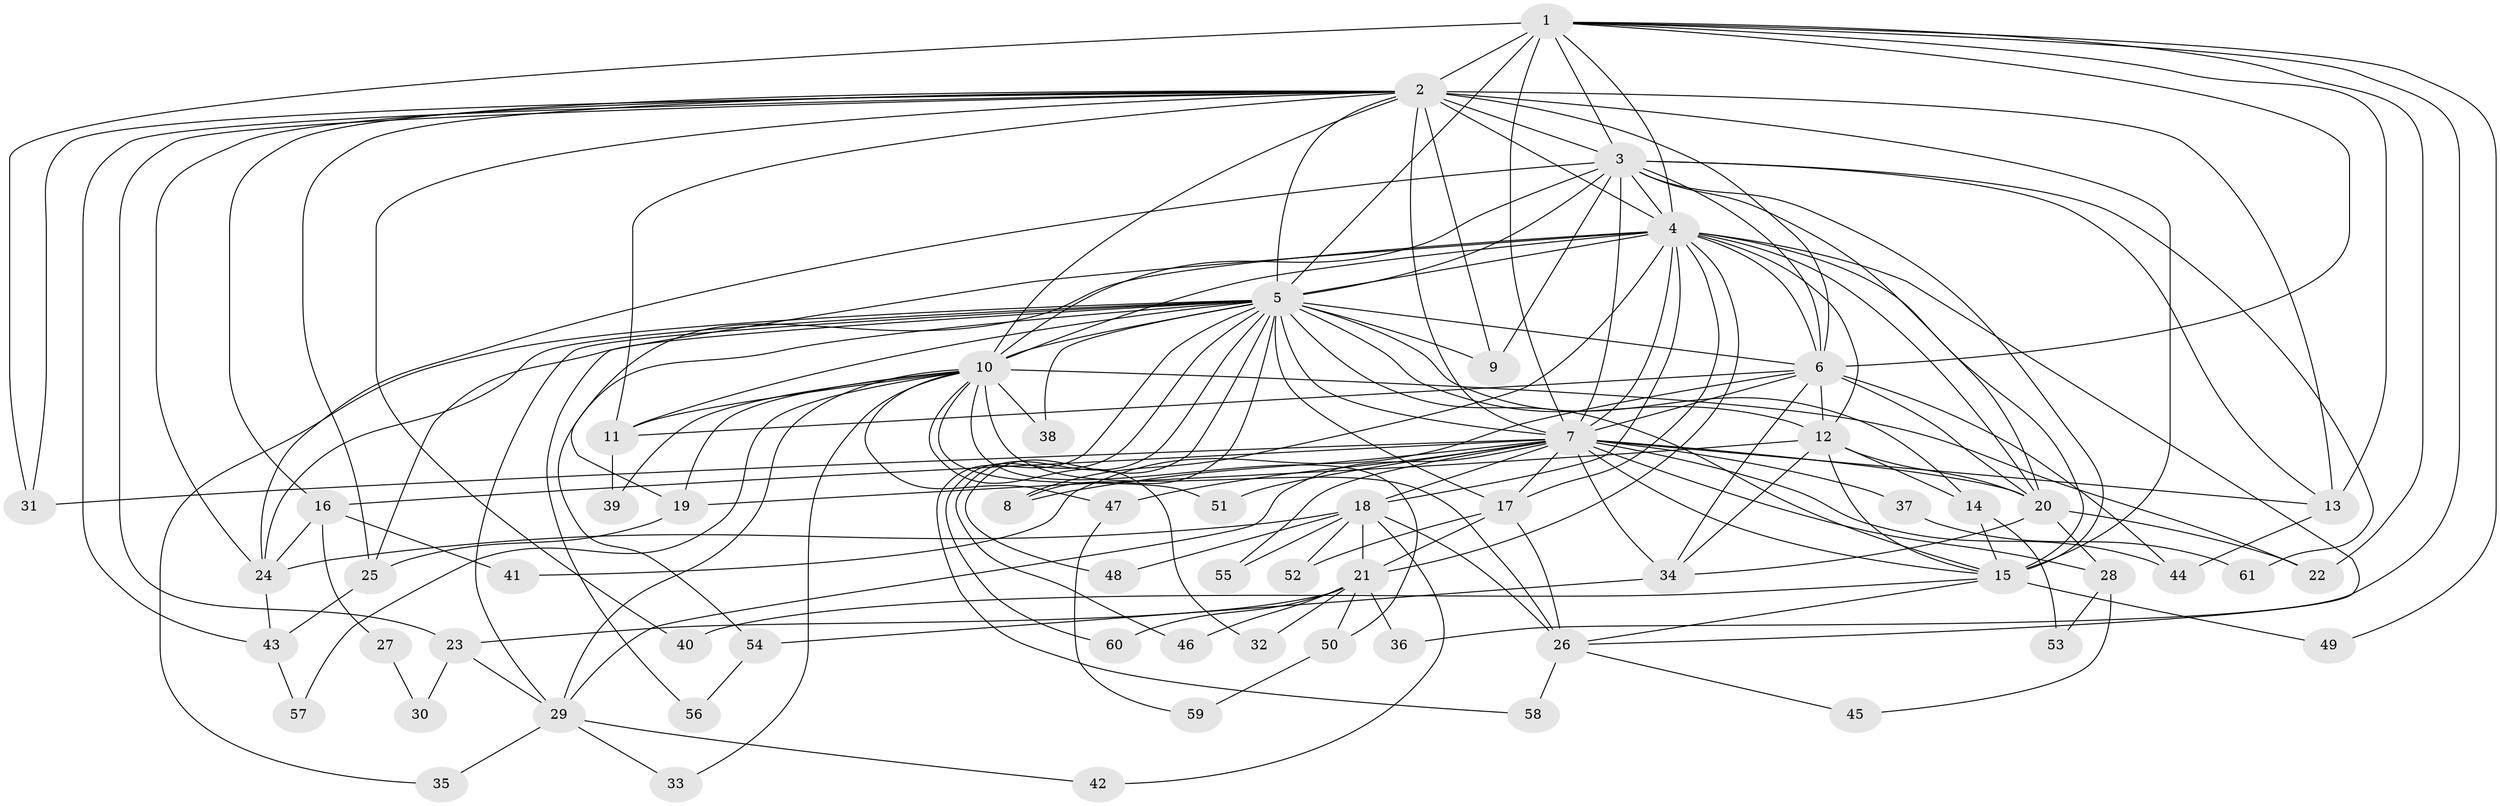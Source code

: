 // original degree distribution, {15: 0.008264462809917356, 22: 0.008264462809917356, 17: 0.008264462809917356, 16: 0.024793388429752067, 20: 0.008264462809917356, 34: 0.008264462809917356, 26: 0.008264462809917356, 29: 0.008264462809917356, 3: 0.21487603305785125, 5: 0.024793388429752067, 4: 0.09917355371900827, 9: 0.01652892561983471, 2: 0.512396694214876, 6: 0.03305785123966942, 8: 0.01652892561983471}
// Generated by graph-tools (version 1.1) at 2025/43/03/06/25 01:43:19]
// undirected, 61 vertices, 162 edges
graph export_dot {
graph [start="1"]
  node [color=gray90,style=filled];
  1;
  2;
  3;
  4;
  5;
  6;
  7;
  8;
  9;
  10;
  11;
  12;
  13;
  14;
  15;
  16;
  17;
  18;
  19;
  20;
  21;
  22;
  23;
  24;
  25;
  26;
  27;
  28;
  29;
  30;
  31;
  32;
  33;
  34;
  35;
  36;
  37;
  38;
  39;
  40;
  41;
  42;
  43;
  44;
  45;
  46;
  47;
  48;
  49;
  50;
  51;
  52;
  53;
  54;
  55;
  56;
  57;
  58;
  59;
  60;
  61;
  1 -- 2 [weight=3.0];
  1 -- 3 [weight=1.0];
  1 -- 4 [weight=2.0];
  1 -- 5 [weight=2.0];
  1 -- 6 [weight=1.0];
  1 -- 7 [weight=2.0];
  1 -- 13 [weight=1.0];
  1 -- 22 [weight=1.0];
  1 -- 31 [weight=1.0];
  1 -- 36 [weight=1.0];
  1 -- 49 [weight=1.0];
  2 -- 3 [weight=2.0];
  2 -- 4 [weight=4.0];
  2 -- 5 [weight=2.0];
  2 -- 6 [weight=2.0];
  2 -- 7 [weight=4.0];
  2 -- 9 [weight=1.0];
  2 -- 10 [weight=1.0];
  2 -- 11 [weight=1.0];
  2 -- 13 [weight=1.0];
  2 -- 15 [weight=9.0];
  2 -- 16 [weight=2.0];
  2 -- 23 [weight=1.0];
  2 -- 24 [weight=1.0];
  2 -- 25 [weight=1.0];
  2 -- 31 [weight=1.0];
  2 -- 40 [weight=1.0];
  2 -- 43 [weight=1.0];
  3 -- 4 [weight=3.0];
  3 -- 5 [weight=1.0];
  3 -- 6 [weight=1.0];
  3 -- 7 [weight=2.0];
  3 -- 9 [weight=1.0];
  3 -- 10 [weight=1.0];
  3 -- 13 [weight=1.0];
  3 -- 15 [weight=1.0];
  3 -- 20 [weight=1.0];
  3 -- 24 [weight=1.0];
  3 -- 61 [weight=1.0];
  4 -- 5 [weight=2.0];
  4 -- 6 [weight=3.0];
  4 -- 7 [weight=4.0];
  4 -- 8 [weight=1.0];
  4 -- 10 [weight=9.0];
  4 -- 12 [weight=2.0];
  4 -- 15 [weight=2.0];
  4 -- 17 [weight=1.0];
  4 -- 18 [weight=2.0];
  4 -- 19 [weight=1.0];
  4 -- 20 [weight=1.0];
  4 -- 21 [weight=2.0];
  4 -- 25 [weight=1.0];
  4 -- 26 [weight=1.0];
  5 -- 6 [weight=3.0];
  5 -- 7 [weight=3.0];
  5 -- 8 [weight=1.0];
  5 -- 9 [weight=1.0];
  5 -- 10 [weight=3.0];
  5 -- 11 [weight=1.0];
  5 -- 12 [weight=1.0];
  5 -- 14 [weight=1.0];
  5 -- 15 [weight=2.0];
  5 -- 17 [weight=1.0];
  5 -- 24 [weight=1.0];
  5 -- 29 [weight=1.0];
  5 -- 35 [weight=1.0];
  5 -- 38 [weight=1.0];
  5 -- 46 [weight=1.0];
  5 -- 48 [weight=1.0];
  5 -- 54 [weight=1.0];
  5 -- 56 [weight=1.0];
  5 -- 58 [weight=1.0];
  5 -- 60 [weight=1.0];
  6 -- 7 [weight=6.0];
  6 -- 11 [weight=1.0];
  6 -- 12 [weight=2.0];
  6 -- 20 [weight=4.0];
  6 -- 34 [weight=1.0];
  6 -- 41 [weight=1.0];
  6 -- 44 [weight=1.0];
  7 -- 8 [weight=1.0];
  7 -- 13 [weight=1.0];
  7 -- 15 [weight=1.0];
  7 -- 16 [weight=1.0];
  7 -- 17 [weight=1.0];
  7 -- 18 [weight=1.0];
  7 -- 20 [weight=1.0];
  7 -- 28 [weight=1.0];
  7 -- 29 [weight=1.0];
  7 -- 31 [weight=1.0];
  7 -- 34 [weight=1.0];
  7 -- 37 [weight=1.0];
  7 -- 44 [weight=1.0];
  7 -- 47 [weight=1.0];
  7 -- 51 [weight=1.0];
  7 -- 55 [weight=1.0];
  10 -- 11 [weight=1.0];
  10 -- 19 [weight=1.0];
  10 -- 22 [weight=1.0];
  10 -- 26 [weight=1.0];
  10 -- 29 [weight=1.0];
  10 -- 32 [weight=1.0];
  10 -- 33 [weight=1.0];
  10 -- 38 [weight=1.0];
  10 -- 39 [weight=1.0];
  10 -- 47 [weight=1.0];
  10 -- 50 [weight=1.0];
  10 -- 51 [weight=1.0];
  10 -- 57 [weight=1.0];
  11 -- 39 [weight=1.0];
  12 -- 14 [weight=1.0];
  12 -- 15 [weight=1.0];
  12 -- 19 [weight=1.0];
  12 -- 20 [weight=1.0];
  12 -- 34 [weight=1.0];
  13 -- 44 [weight=1.0];
  14 -- 15 [weight=1.0];
  14 -- 53 [weight=1.0];
  15 -- 26 [weight=1.0];
  15 -- 40 [weight=1.0];
  15 -- 49 [weight=1.0];
  16 -- 24 [weight=1.0];
  16 -- 27 [weight=1.0];
  16 -- 41 [weight=1.0];
  17 -- 21 [weight=2.0];
  17 -- 26 [weight=1.0];
  17 -- 52 [weight=1.0];
  18 -- 21 [weight=1.0];
  18 -- 24 [weight=1.0];
  18 -- 26 [weight=1.0];
  18 -- 42 [weight=1.0];
  18 -- 48 [weight=1.0];
  18 -- 52 [weight=1.0];
  18 -- 55 [weight=1.0];
  19 -- 25 [weight=1.0];
  20 -- 22 [weight=1.0];
  20 -- 28 [weight=1.0];
  20 -- 34 [weight=1.0];
  21 -- 23 [weight=1.0];
  21 -- 32 [weight=1.0];
  21 -- 36 [weight=1.0];
  21 -- 46 [weight=1.0];
  21 -- 50 [weight=1.0];
  21 -- 60 [weight=1.0];
  23 -- 29 [weight=1.0];
  23 -- 30 [weight=1.0];
  24 -- 43 [weight=1.0];
  25 -- 43 [weight=1.0];
  26 -- 45 [weight=1.0];
  26 -- 58 [weight=1.0];
  27 -- 30 [weight=1.0];
  28 -- 45 [weight=1.0];
  28 -- 53 [weight=1.0];
  29 -- 33 [weight=1.0];
  29 -- 35 [weight=1.0];
  29 -- 42 [weight=1.0];
  34 -- 54 [weight=1.0];
  37 -- 61 [weight=1.0];
  43 -- 57 [weight=1.0];
  47 -- 59 [weight=1.0];
  50 -- 59 [weight=1.0];
  54 -- 56 [weight=1.0];
}
